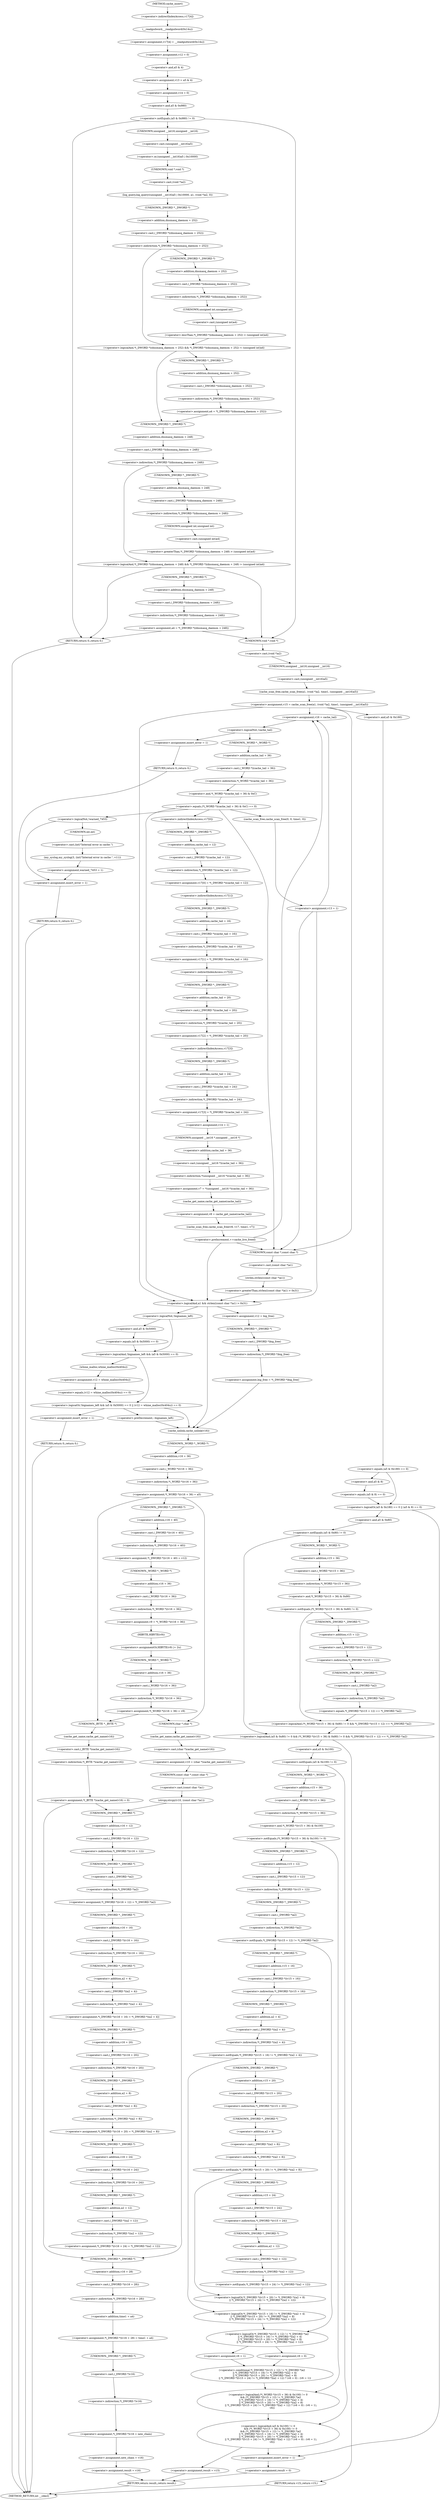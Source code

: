 digraph cache_insert {  
"1000134" [label = "(<operator>.assignment,v17[4] = __readgsdword(0x14u))" ]
"1000135" [label = "(<operator>.indirectIndexAccess,v17[4])" ]
"1000138" [label = "(__readgsdword,__readgsdword(0x14u))" ]
"1000140" [label = "(<operator>.assignment,v12 = 0)" ]
"1000143" [label = "(<operator>.assignment,v13 = a5 & 4)" ]
"1000145" [label = "(<operator>.and,a5 & 4)" ]
"1000148" [label = "(<operator>.assignment,v14 = 0)" ]
"1000152" [label = "(<operator>.notEquals,(a5 & 0x980) != 0)" ]
"1000153" [label = "(<operator>.and,a5 & 0x980)" ]
"1000158" [label = "(log_query,log_query((unsigned __int16)a5 | 0x10000, a1, (void *)a2, 0))" ]
"1000159" [label = "(<operator>.or,(unsigned __int16)a5 | 0x10000)" ]
"1000160" [label = "(<operator>.cast,(unsigned __int16)a5)" ]
"1000161" [label = "(UNKNOWN,unsigned __int16,unsigned __int16)" ]
"1000165" [label = "(<operator>.cast,(void *)a2)" ]
"1000166" [label = "(UNKNOWN,void *,void *)" ]
"1000170" [label = "(<operator>.logicalAnd,*(_DWORD *)(dnsmasq_daemon + 252) && *(_DWORD *)(dnsmasq_daemon + 252) < (unsigned int)a4)" ]
"1000171" [label = "(<operator>.indirection,*(_DWORD *)(dnsmasq_daemon + 252))" ]
"1000172" [label = "(<operator>.cast,(_DWORD *)(dnsmasq_daemon + 252))" ]
"1000173" [label = "(UNKNOWN,_DWORD *,_DWORD *)" ]
"1000174" [label = "(<operator>.addition,dnsmasq_daemon + 252)" ]
"1000177" [label = "(<operator>.lessThan,*(_DWORD *)(dnsmasq_daemon + 252) < (unsigned int)a4)" ]
"1000178" [label = "(<operator>.indirection,*(_DWORD *)(dnsmasq_daemon + 252))" ]
"1000179" [label = "(<operator>.cast,(_DWORD *)(dnsmasq_daemon + 252))" ]
"1000180" [label = "(UNKNOWN,_DWORD *,_DWORD *)" ]
"1000181" [label = "(<operator>.addition,dnsmasq_daemon + 252)" ]
"1000184" [label = "(<operator>.cast,(unsigned int)a4)" ]
"1000185" [label = "(UNKNOWN,unsigned int,unsigned int)" ]
"1000187" [label = "(<operator>.assignment,a4 = *(_DWORD *)(dnsmasq_daemon + 252))" ]
"1000189" [label = "(<operator>.indirection,*(_DWORD *)(dnsmasq_daemon + 252))" ]
"1000190" [label = "(<operator>.cast,(_DWORD *)(dnsmasq_daemon + 252))" ]
"1000191" [label = "(UNKNOWN,_DWORD *,_DWORD *)" ]
"1000192" [label = "(<operator>.addition,dnsmasq_daemon + 252)" ]
"1000196" [label = "(<operator>.logicalAnd,*(_DWORD *)(dnsmasq_daemon + 248) && *(_DWORD *)(dnsmasq_daemon + 248) > (unsigned int)a4)" ]
"1000197" [label = "(<operator>.indirection,*(_DWORD *)(dnsmasq_daemon + 248))" ]
"1000198" [label = "(<operator>.cast,(_DWORD *)(dnsmasq_daemon + 248))" ]
"1000199" [label = "(UNKNOWN,_DWORD *,_DWORD *)" ]
"1000200" [label = "(<operator>.addition,dnsmasq_daemon + 248)" ]
"1000203" [label = "(<operator>.greaterThan,*(_DWORD *)(dnsmasq_daemon + 248) > (unsigned int)a4)" ]
"1000204" [label = "(<operator>.indirection,*(_DWORD *)(dnsmasq_daemon + 248))" ]
"1000205" [label = "(<operator>.cast,(_DWORD *)(dnsmasq_daemon + 248))" ]
"1000206" [label = "(UNKNOWN,_DWORD *,_DWORD *)" ]
"1000207" [label = "(<operator>.addition,dnsmasq_daemon + 248)" ]
"1000210" [label = "(<operator>.cast,(unsigned int)a4)" ]
"1000211" [label = "(UNKNOWN,unsigned int,unsigned int)" ]
"1000213" [label = "(<operator>.assignment,a4 = *(_DWORD *)(dnsmasq_daemon + 248))" ]
"1000215" [label = "(<operator>.indirection,*(_DWORD *)(dnsmasq_daemon + 248))" ]
"1000216" [label = "(<operator>.cast,(_DWORD *)(dnsmasq_daemon + 248))" ]
"1000217" [label = "(UNKNOWN,_DWORD *,_DWORD *)" ]
"1000218" [label = "(<operator>.addition,dnsmasq_daemon + 248)" ]
"1000223" [label = "(RETURN,return 0;,return 0;)" ]
"1000225" [label = "(<operator>.assignment,v15 = cache_scan_free(a1, (void *)a2, time1, (unsigned __int16)a5))" ]
"1000227" [label = "(cache_scan_free,cache_scan_free(a1, (void *)a2, time1, (unsigned __int16)a5))" ]
"1000229" [label = "(<operator>.cast,(void *)a2)" ]
"1000230" [label = "(UNKNOWN,void *,void *)" ]
"1000233" [label = "(<operator>.cast,(unsigned __int16)a5)" ]
"1000234" [label = "(UNKNOWN,unsigned __int16,unsigned __int16)" ]
"1000240" [label = "(<operator>.logicalOr,(a5 & 0x180) == 0 || (a5 & 8) == 0)" ]
"1000241" [label = "(<operator>.equals,(a5 & 0x180) == 0)" ]
"1000242" [label = "(<operator>.and,a5 & 0x180)" ]
"1000246" [label = "(<operator>.equals,(a5 & 8) == 0)" ]
"1000247" [label = "(<operator>.and,a5 & 8)" ]
"1000253" [label = "(<operator>.logicalAnd,(a5 & 0x80) != 0 && (*(_WORD *)(v15 + 36) & 0x80) != 0 && *(_DWORD *)(v15 + 12) == *(_DWORD *)a2)" ]
"1000254" [label = "(<operator>.notEquals,(a5 & 0x80) != 0)" ]
"1000255" [label = "(<operator>.and,a5 & 0x80)" ]
"1000259" [label = "(<operator>.logicalAnd,(*(_WORD *)(v15 + 36) & 0x80) != 0 && *(_DWORD *)(v15 + 12) == *(_DWORD *)a2)" ]
"1000260" [label = "(<operator>.notEquals,(*(_WORD *)(v15 + 36) & 0x80) != 0)" ]
"1000261" [label = "(<operator>.and,*(_WORD *)(v15 + 36) & 0x80)" ]
"1000262" [label = "(<operator>.indirection,*(_WORD *)(v15 + 36))" ]
"1000263" [label = "(<operator>.cast,(_WORD *)(v15 + 36))" ]
"1000264" [label = "(UNKNOWN,_WORD *,_WORD *)" ]
"1000265" [label = "(<operator>.addition,v15 + 36)" ]
"1000270" [label = "(<operator>.equals,*(_DWORD *)(v15 + 12) == *(_DWORD *)a2)" ]
"1000271" [label = "(<operator>.indirection,*(_DWORD *)(v15 + 12))" ]
"1000272" [label = "(<operator>.cast,(_DWORD *)(v15 + 12))" ]
"1000273" [label = "(UNKNOWN,_DWORD *,_DWORD *)" ]
"1000274" [label = "(<operator>.addition,v15 + 12)" ]
"1000277" [label = "(<operator>.indirection,*(_DWORD *)a2)" ]
"1000278" [label = "(<operator>.cast,(_DWORD *)a2)" ]
"1000279" [label = "(UNKNOWN,_DWORD *,_DWORD *)" ]
"1000281" [label = "(RETURN,return v15;,return v15;)" ]
"1000284" [label = "(<operator>.logicalAnd,(a5 & 0x100) != 0\n      && (*(_WORD *)(v15 + 36) & 0x100) != 0\n      && (*(_DWORD *)(v15 + 12) != *(_DWORD *)a2\n       || *(_DWORD *)(v15 + 16) != *(_DWORD *)(a2 + 4)\n       || *(_DWORD *)(v15 + 20) != *(_DWORD *)(a2 + 8)\n       || *(_DWORD *)(v15 + 24) != *(_DWORD *)(a2 + 12) ? (v6 = 0) : (v6 = 1),\n          v6))" ]
"1000285" [label = "(<operator>.notEquals,(a5 & 0x100) != 0)" ]
"1000286" [label = "(<operator>.and,a5 & 0x100)" ]
"1000290" [label = "(<operator>.logicalAnd,(*(_WORD *)(v15 + 36) & 0x100) != 0\n      && (*(_DWORD *)(v15 + 12) != *(_DWORD *)a2\n       || *(_DWORD *)(v15 + 16) != *(_DWORD *)(a2 + 4)\n       || *(_DWORD *)(v15 + 20) != *(_DWORD *)(a2 + 8)\n       || *(_DWORD *)(v15 + 24) != *(_DWORD *)(a2 + 12) ? (v6 = 0) : (v6 = 1),\n          v6))" ]
"1000291" [label = "(<operator>.notEquals,(*(_WORD *)(v15 + 36) & 0x100) != 0)" ]
"1000292" [label = "(<operator>.and,*(_WORD *)(v15 + 36) & 0x100)" ]
"1000293" [label = "(<operator>.indirection,*(_WORD *)(v15 + 36))" ]
"1000294" [label = "(<operator>.cast,(_WORD *)(v15 + 36))" ]
"1000295" [label = "(UNKNOWN,_WORD *,_WORD *)" ]
"1000296" [label = "(<operator>.addition,v15 + 36)" ]
"1000302" [label = "(<operator>.conditional,*(_DWORD *)(v15 + 12) != *(_DWORD *)a2\n       || *(_DWORD *)(v15 + 16) != *(_DWORD *)(a2 + 4)\n       || *(_DWORD *)(v15 + 20) != *(_DWORD *)(a2 + 8)\n       || *(_DWORD *)(v15 + 24) != *(_DWORD *)(a2 + 12) ? (v6 = 0) : (v6 = 1))" ]
"1000303" [label = "(<operator>.logicalOr,*(_DWORD *)(v15 + 12) != *(_DWORD *)a2\n       || *(_DWORD *)(v15 + 16) != *(_DWORD *)(a2 + 4)\n       || *(_DWORD *)(v15 + 20) != *(_DWORD *)(a2 + 8)\n       || *(_DWORD *)(v15 + 24) != *(_DWORD *)(a2 + 12))" ]
"1000304" [label = "(<operator>.notEquals,*(_DWORD *)(v15 + 12) != *(_DWORD *)a2)" ]
"1000305" [label = "(<operator>.indirection,*(_DWORD *)(v15 + 12))" ]
"1000306" [label = "(<operator>.cast,(_DWORD *)(v15 + 12))" ]
"1000307" [label = "(UNKNOWN,_DWORD *,_DWORD *)" ]
"1000308" [label = "(<operator>.addition,v15 + 12)" ]
"1000311" [label = "(<operator>.indirection,*(_DWORD *)a2)" ]
"1000312" [label = "(<operator>.cast,(_DWORD *)a2)" ]
"1000313" [label = "(UNKNOWN,_DWORD *,_DWORD *)" ]
"1000315" [label = "(<operator>.logicalOr,*(_DWORD *)(v15 + 16) != *(_DWORD *)(a2 + 4)\n       || *(_DWORD *)(v15 + 20) != *(_DWORD *)(a2 + 8)\n       || *(_DWORD *)(v15 + 24) != *(_DWORD *)(a2 + 12))" ]
"1000316" [label = "(<operator>.notEquals,*(_DWORD *)(v15 + 16) != *(_DWORD *)(a2 + 4))" ]
"1000317" [label = "(<operator>.indirection,*(_DWORD *)(v15 + 16))" ]
"1000318" [label = "(<operator>.cast,(_DWORD *)(v15 + 16))" ]
"1000319" [label = "(UNKNOWN,_DWORD *,_DWORD *)" ]
"1000320" [label = "(<operator>.addition,v15 + 16)" ]
"1000323" [label = "(<operator>.indirection,*(_DWORD *)(a2 + 4))" ]
"1000324" [label = "(<operator>.cast,(_DWORD *)(a2 + 4))" ]
"1000325" [label = "(UNKNOWN,_DWORD *,_DWORD *)" ]
"1000326" [label = "(<operator>.addition,a2 + 4)" ]
"1000329" [label = "(<operator>.logicalOr,*(_DWORD *)(v15 + 20) != *(_DWORD *)(a2 + 8)\n       || *(_DWORD *)(v15 + 24) != *(_DWORD *)(a2 + 12))" ]
"1000330" [label = "(<operator>.notEquals,*(_DWORD *)(v15 + 20) != *(_DWORD *)(a2 + 8))" ]
"1000331" [label = "(<operator>.indirection,*(_DWORD *)(v15 + 20))" ]
"1000332" [label = "(<operator>.cast,(_DWORD *)(v15 + 20))" ]
"1000333" [label = "(UNKNOWN,_DWORD *,_DWORD *)" ]
"1000334" [label = "(<operator>.addition,v15 + 20)" ]
"1000337" [label = "(<operator>.indirection,*(_DWORD *)(a2 + 8))" ]
"1000338" [label = "(<operator>.cast,(_DWORD *)(a2 + 8))" ]
"1000339" [label = "(UNKNOWN,_DWORD *,_DWORD *)" ]
"1000340" [label = "(<operator>.addition,a2 + 8)" ]
"1000343" [label = "(<operator>.notEquals,*(_DWORD *)(v15 + 24) != *(_DWORD *)(a2 + 12))" ]
"1000344" [label = "(<operator>.indirection,*(_DWORD *)(v15 + 24))" ]
"1000345" [label = "(<operator>.cast,(_DWORD *)(v15 + 24))" ]
"1000346" [label = "(UNKNOWN,_DWORD *,_DWORD *)" ]
"1000347" [label = "(<operator>.addition,v15 + 24)" ]
"1000350" [label = "(<operator>.indirection,*(_DWORD *)(a2 + 12))" ]
"1000351" [label = "(<operator>.cast,(_DWORD *)(a2 + 12))" ]
"1000352" [label = "(UNKNOWN,_DWORD *,_DWORD *)" ]
"1000353" [label = "(<operator>.addition,a2 + 12)" ]
"1000356" [label = "(<operator>.assignment,v6 = 0)" ]
"1000359" [label = "(<operator>.assignment,v6 = 1)" ]
"1000364" [label = "(<operator>.assignment,result = v15)" ]
"1000370" [label = "(<operator>.assignment,insert_error = 1)" ]
"1000373" [label = "(<operator>.assignment,result = 0)" ]
"1000381" [label = "(<operator>.assignment,v16 = cache_tail)" ]
"1000385" [label = "(<operator>.logicalNot,!cache_tail)" ]
"1000388" [label = "(<operator>.assignment,insert_error = 1)" ]
"1000391" [label = "(RETURN,return 0;,return 0;)" ]
"1000394" [label = "(<operator>.equals,(*(_WORD *)(cache_tail + 36) & 0xC) == 0)" ]
"1000395" [label = "(<operator>.and,*(_WORD *)(cache_tail + 36) & 0xC)" ]
"1000396" [label = "(<operator>.indirection,*(_WORD *)(cache_tail + 36))" ]
"1000397" [label = "(<operator>.cast,(_WORD *)(cache_tail + 36))" ]
"1000398" [label = "(UNKNOWN,_WORD *,_WORD *)" ]
"1000399" [label = "(<operator>.addition,cache_tail + 36)" ]
"1000409" [label = "(<operator>.logicalNot,!warned_7453)" ]
"1000412" [label = "(my_syslog,my_syslog(3, (int)\"Internal error in cache.\", v11))" ]
"1000414" [label = "(<operator>.cast,(int)\"Internal error in cache.\")" ]
"1000415" [label = "(UNKNOWN,int,int)" ]
"1000418" [label = "(<operator>.assignment,warned_7453 = 1)" ]
"1000421" [label = "(<operator>.assignment,insert_error = 1)" ]
"1000424" [label = "(RETURN,return 0;,return 0;)" ]
"1000429" [label = "(<operator>.assignment,v17[0] = *(_DWORD *)(cache_tail + 12))" ]
"1000430" [label = "(<operator>.indirectIndexAccess,v17[0])" ]
"1000433" [label = "(<operator>.indirection,*(_DWORD *)(cache_tail + 12))" ]
"1000434" [label = "(<operator>.cast,(_DWORD *)(cache_tail + 12))" ]
"1000435" [label = "(UNKNOWN,_DWORD *,_DWORD *)" ]
"1000436" [label = "(<operator>.addition,cache_tail + 12)" ]
"1000439" [label = "(<operator>.assignment,v17[1] = *(_DWORD *)(cache_tail + 16))" ]
"1000440" [label = "(<operator>.indirectIndexAccess,v17[1])" ]
"1000443" [label = "(<operator>.indirection,*(_DWORD *)(cache_tail + 16))" ]
"1000444" [label = "(<operator>.cast,(_DWORD *)(cache_tail + 16))" ]
"1000445" [label = "(UNKNOWN,_DWORD *,_DWORD *)" ]
"1000446" [label = "(<operator>.addition,cache_tail + 16)" ]
"1000449" [label = "(<operator>.assignment,v17[2] = *(_DWORD *)(cache_tail + 20))" ]
"1000450" [label = "(<operator>.indirectIndexAccess,v17[2])" ]
"1000453" [label = "(<operator>.indirection,*(_DWORD *)(cache_tail + 20))" ]
"1000454" [label = "(<operator>.cast,(_DWORD *)(cache_tail + 20))" ]
"1000455" [label = "(UNKNOWN,_DWORD *,_DWORD *)" ]
"1000456" [label = "(<operator>.addition,cache_tail + 20)" ]
"1000459" [label = "(<operator>.assignment,v17[3] = *(_DWORD *)(cache_tail + 24))" ]
"1000460" [label = "(<operator>.indirectIndexAccess,v17[3])" ]
"1000463" [label = "(<operator>.indirection,*(_DWORD *)(cache_tail + 24))" ]
"1000464" [label = "(<operator>.cast,(_DWORD *)(cache_tail + 24))" ]
"1000465" [label = "(UNKNOWN,_DWORD *,_DWORD *)" ]
"1000466" [label = "(<operator>.addition,cache_tail + 24)" ]
"1000469" [label = "(<operator>.assignment,v14 = 1)" ]
"1000472" [label = "(<operator>.assignment,v7 = *(unsigned __int16 *)(cache_tail + 36))" ]
"1000474" [label = "(<operator>.indirection,*(unsigned __int16 *)(cache_tail + 36))" ]
"1000475" [label = "(<operator>.cast,(unsigned __int16 *)(cache_tail + 36))" ]
"1000476" [label = "(UNKNOWN,unsigned __int16 *,unsigned __int16 *)" ]
"1000477" [label = "(<operator>.addition,cache_tail + 36)" ]
"1000480" [label = "(<operator>.assignment,v8 = cache_get_name(cache_tail))" ]
"1000482" [label = "(cache_get_name,cache_get_name(cache_tail))" ]
"1000484" [label = "(cache_scan_free,cache_scan_free(v8, v17, time1, v7))" ]
"1000489" [label = "(<operator>.preIncrement,++cache_live_freed)" ]
"1000493" [label = "(cache_scan_free,cache_scan_free(0, 0, time1, 0))" ]
"1000498" [label = "(<operator>.assignment,v13 = 1)" ]
"1000502" [label = "(<operator>.logicalAnd,a1 && strlen((const char *)a1) > 0x31)" ]
"1000504" [label = "(<operator>.greaterThan,strlen((const char *)a1) > 0x31)" ]
"1000505" [label = "(strlen,strlen((const char *)a1))" ]
"1000506" [label = "(<operator>.cast,(const char *)a1)" ]
"1000507" [label = "(UNKNOWN,const char *,const char *)" ]
"1000514" [label = "(<operator>.assignment,v12 = big_free)" ]
"1000517" [label = "(<operator>.assignment,big_free = *(_DWORD *)big_free)" ]
"1000519" [label = "(<operator>.indirection,*(_DWORD *)big_free)" ]
"1000520" [label = "(<operator>.cast,(_DWORD *)big_free)" ]
"1000521" [label = "(UNKNOWN,_DWORD *,_DWORD *)" ]
"1000526" [label = "(<operator>.logicalOr,!bignames_left && (a5 & 0x5000) == 0 || (v12 = whine_malloc(0x404u)) == 0)" ]
"1000527" [label = "(<operator>.logicalAnd,!bignames_left && (a5 & 0x5000) == 0)" ]
"1000528" [label = "(<operator>.logicalNot,!bignames_left)" ]
"1000530" [label = "(<operator>.equals,(a5 & 0x5000) == 0)" ]
"1000531" [label = "(<operator>.and,a5 & 0x5000)" ]
"1000535" [label = "(<operator>.equals,(v12 = whine_malloc(0x404u)) == 0)" ]
"1000536" [label = "(<operator>.assignment,v12 = whine_malloc(0x404u))" ]
"1000538" [label = "(whine_malloc,whine_malloc(0x404u))" ]
"1000542" [label = "(<operator>.assignment,insert_error = 1)" ]
"1000545" [label = "(RETURN,return 0;,return 0;)" ]
"1000549" [label = "(<operator>.preDecrement,--bignames_left)" ]
"1000551" [label = "(cache_unlink,cache_unlink(v16))" ]
"1000553" [label = "(<operator>.assignment,*(_WORD *)(v16 + 36) = a5)" ]
"1000554" [label = "(<operator>.indirection,*(_WORD *)(v16 + 36))" ]
"1000555" [label = "(<operator>.cast,(_WORD *)(v16 + 36))" ]
"1000556" [label = "(UNKNOWN,_WORD *,_WORD *)" ]
"1000557" [label = "(<operator>.addition,v16 + 36)" ]
"1000564" [label = "(<operator>.assignment,*(_DWORD *)(v16 + 40) = v12)" ]
"1000565" [label = "(<operator>.indirection,*(_DWORD *)(v16 + 40))" ]
"1000566" [label = "(<operator>.cast,(_DWORD *)(v16 + 40))" ]
"1000567" [label = "(UNKNOWN,_DWORD *,_DWORD *)" ]
"1000568" [label = "(<operator>.addition,v16 + 40)" ]
"1000572" [label = "(<operator>.assignment,v9 = *(_WORD *)(v16 + 36))" ]
"1000574" [label = "(<operator>.indirection,*(_WORD *)(v16 + 36))" ]
"1000575" [label = "(<operator>.cast,(_WORD *)(v16 + 36))" ]
"1000576" [label = "(UNKNOWN,_WORD *,_WORD *)" ]
"1000577" [label = "(<operator>.addition,v16 + 36)" ]
"1000580" [label = "(<operators>.assignmentOr,HIBYTE(v9) |= 2u)" ]
"1000581" [label = "(HIBYTE,HIBYTE(v9))" ]
"1000584" [label = "(<operator>.assignment,*(_WORD *)(v16 + 36) = v9)" ]
"1000585" [label = "(<operator>.indirection,*(_WORD *)(v16 + 36))" ]
"1000586" [label = "(<operator>.cast,(_WORD *)(v16 + 36))" ]
"1000587" [label = "(UNKNOWN,_WORD *,_WORD *)" ]
"1000588" [label = "(<operator>.addition,v16 + 36)" ]
"1000595" [label = "(<operator>.assignment,v10 = (char *)cache_get_name(v16))" ]
"1000597" [label = "(<operator>.cast,(char *)cache_get_name(v16))" ]
"1000598" [label = "(UNKNOWN,char *,char *)" ]
"1000599" [label = "(cache_get_name,cache_get_name(v16))" ]
"1000601" [label = "(strcpy,strcpy(v10, (const char *)a1))" ]
"1000603" [label = "(<operator>.cast,(const char *)a1)" ]
"1000604" [label = "(UNKNOWN,const char *,const char *)" ]
"1000608" [label = "(<operator>.assignment,*(_BYTE *)cache_get_name(v16) = 0)" ]
"1000609" [label = "(<operator>.indirection,*(_BYTE *)cache_get_name(v16))" ]
"1000610" [label = "(<operator>.cast,(_BYTE *)cache_get_name(v16))" ]
"1000611" [label = "(UNKNOWN,_BYTE *,_BYTE *)" ]
"1000612" [label = "(cache_get_name,cache_get_name(v16))" ]
"1000618" [label = "(<operator>.assignment,*(_DWORD *)(v16 + 12) = *(_DWORD *)a2)" ]
"1000619" [label = "(<operator>.indirection,*(_DWORD *)(v16 + 12))" ]
"1000620" [label = "(<operator>.cast,(_DWORD *)(v16 + 12))" ]
"1000621" [label = "(UNKNOWN,_DWORD *,_DWORD *)" ]
"1000622" [label = "(<operator>.addition,v16 + 12)" ]
"1000625" [label = "(<operator>.indirection,*(_DWORD *)a2)" ]
"1000626" [label = "(<operator>.cast,(_DWORD *)a2)" ]
"1000627" [label = "(UNKNOWN,_DWORD *,_DWORD *)" ]
"1000629" [label = "(<operator>.assignment,*(_DWORD *)(v16 + 16) = *(_DWORD *)(a2 + 4))" ]
"1000630" [label = "(<operator>.indirection,*(_DWORD *)(v16 + 16))" ]
"1000631" [label = "(<operator>.cast,(_DWORD *)(v16 + 16))" ]
"1000632" [label = "(UNKNOWN,_DWORD *,_DWORD *)" ]
"1000633" [label = "(<operator>.addition,v16 + 16)" ]
"1000636" [label = "(<operator>.indirection,*(_DWORD *)(a2 + 4))" ]
"1000637" [label = "(<operator>.cast,(_DWORD *)(a2 + 4))" ]
"1000638" [label = "(UNKNOWN,_DWORD *,_DWORD *)" ]
"1000639" [label = "(<operator>.addition,a2 + 4)" ]
"1000642" [label = "(<operator>.assignment,*(_DWORD *)(v16 + 20) = *(_DWORD *)(a2 + 8))" ]
"1000643" [label = "(<operator>.indirection,*(_DWORD *)(v16 + 20))" ]
"1000644" [label = "(<operator>.cast,(_DWORD *)(v16 + 20))" ]
"1000645" [label = "(UNKNOWN,_DWORD *,_DWORD *)" ]
"1000646" [label = "(<operator>.addition,v16 + 20)" ]
"1000649" [label = "(<operator>.indirection,*(_DWORD *)(a2 + 8))" ]
"1000650" [label = "(<operator>.cast,(_DWORD *)(a2 + 8))" ]
"1000651" [label = "(UNKNOWN,_DWORD *,_DWORD *)" ]
"1000652" [label = "(<operator>.addition,a2 + 8)" ]
"1000655" [label = "(<operator>.assignment,*(_DWORD *)(v16 + 24) = *(_DWORD *)(a2 + 12))" ]
"1000656" [label = "(<operator>.indirection,*(_DWORD *)(v16 + 24))" ]
"1000657" [label = "(<operator>.cast,(_DWORD *)(v16 + 24))" ]
"1000658" [label = "(UNKNOWN,_DWORD *,_DWORD *)" ]
"1000659" [label = "(<operator>.addition,v16 + 24)" ]
"1000662" [label = "(<operator>.indirection,*(_DWORD *)(a2 + 12))" ]
"1000663" [label = "(<operator>.cast,(_DWORD *)(a2 + 12))" ]
"1000664" [label = "(UNKNOWN,_DWORD *,_DWORD *)" ]
"1000665" [label = "(<operator>.addition,a2 + 12)" ]
"1000668" [label = "(<operator>.assignment,*(_DWORD *)(v16 + 28) = time1 + a4)" ]
"1000669" [label = "(<operator>.indirection,*(_DWORD *)(v16 + 28))" ]
"1000670" [label = "(<operator>.cast,(_DWORD *)(v16 + 28))" ]
"1000671" [label = "(UNKNOWN,_DWORD *,_DWORD *)" ]
"1000672" [label = "(<operator>.addition,v16 + 28)" ]
"1000675" [label = "(<operator>.addition,time1 + a4)" ]
"1000678" [label = "(<operator>.assignment,*(_DWORD *)v16 = new_chain)" ]
"1000679" [label = "(<operator>.indirection,*(_DWORD *)v16)" ]
"1000680" [label = "(<operator>.cast,(_DWORD *)v16)" ]
"1000681" [label = "(UNKNOWN,_DWORD *,_DWORD *)" ]
"1000684" [label = "(<operator>.assignment,new_chain = v16)" ]
"1000687" [label = "(<operator>.assignment,result = v16)" ]
"1000690" [label = "(RETURN,return result;,return result;)" ]
"1000114" [label = "(METHOD,cache_insert)" ]
"1000692" [label = "(METHOD_RETURN,int __cdecl)" ]
  "1000134" -> "1000140" 
  "1000135" -> "1000138" 
  "1000138" -> "1000134" 
  "1000140" -> "1000145" 
  "1000143" -> "1000148" 
  "1000145" -> "1000143" 
  "1000148" -> "1000153" 
  "1000152" -> "1000161" 
  "1000152" -> "1000223" 
  "1000152" -> "1000230" 
  "1000153" -> "1000152" 
  "1000158" -> "1000173" 
  "1000159" -> "1000166" 
  "1000160" -> "1000159" 
  "1000161" -> "1000160" 
  "1000165" -> "1000158" 
  "1000166" -> "1000165" 
  "1000170" -> "1000199" 
  "1000170" -> "1000191" 
  "1000171" -> "1000180" 
  "1000171" -> "1000170" 
  "1000172" -> "1000171" 
  "1000173" -> "1000174" 
  "1000174" -> "1000172" 
  "1000177" -> "1000170" 
  "1000178" -> "1000185" 
  "1000179" -> "1000178" 
  "1000180" -> "1000181" 
  "1000181" -> "1000179" 
  "1000184" -> "1000177" 
  "1000185" -> "1000184" 
  "1000187" -> "1000199" 
  "1000189" -> "1000187" 
  "1000190" -> "1000189" 
  "1000191" -> "1000192" 
  "1000192" -> "1000190" 
  "1000196" -> "1000217" 
  "1000196" -> "1000223" 
  "1000196" -> "1000230" 
  "1000197" -> "1000206" 
  "1000197" -> "1000196" 
  "1000198" -> "1000197" 
  "1000199" -> "1000200" 
  "1000200" -> "1000198" 
  "1000203" -> "1000196" 
  "1000204" -> "1000211" 
  "1000205" -> "1000204" 
  "1000206" -> "1000207" 
  "1000207" -> "1000205" 
  "1000210" -> "1000203" 
  "1000211" -> "1000210" 
  "1000213" -> "1000223" 
  "1000213" -> "1000230" 
  "1000215" -> "1000213" 
  "1000216" -> "1000215" 
  "1000217" -> "1000218" 
  "1000218" -> "1000216" 
  "1000223" -> "1000692" 
  "1000225" -> "1000242" 
  "1000225" -> "1000381" 
  "1000225" -> "1000507" 
  "1000225" -> "1000502" 
  "1000227" -> "1000225" 
  "1000229" -> "1000234" 
  "1000230" -> "1000229" 
  "1000233" -> "1000227" 
  "1000234" -> "1000233" 
  "1000240" -> "1000370" 
  "1000240" -> "1000255" 
  "1000241" -> "1000240" 
  "1000241" -> "1000247" 
  "1000242" -> "1000241" 
  "1000246" -> "1000240" 
  "1000247" -> "1000246" 
  "1000253" -> "1000281" 
  "1000253" -> "1000286" 
  "1000254" -> "1000264" 
  "1000254" -> "1000253" 
  "1000255" -> "1000254" 
  "1000259" -> "1000253" 
  "1000260" -> "1000273" 
  "1000260" -> "1000259" 
  "1000261" -> "1000260" 
  "1000262" -> "1000261" 
  "1000263" -> "1000262" 
  "1000264" -> "1000265" 
  "1000265" -> "1000263" 
  "1000270" -> "1000259" 
  "1000271" -> "1000279" 
  "1000272" -> "1000271" 
  "1000273" -> "1000274" 
  "1000274" -> "1000272" 
  "1000277" -> "1000270" 
  "1000278" -> "1000277" 
  "1000279" -> "1000278" 
  "1000281" -> "1000692" 
  "1000284" -> "1000364" 
  "1000284" -> "1000370" 
  "1000285" -> "1000295" 
  "1000285" -> "1000284" 
  "1000286" -> "1000285" 
  "1000290" -> "1000284" 
  "1000291" -> "1000307" 
  "1000291" -> "1000290" 
  "1000292" -> "1000291" 
  "1000293" -> "1000292" 
  "1000294" -> "1000293" 
  "1000295" -> "1000296" 
  "1000296" -> "1000294" 
  "1000302" -> "1000290" 
  "1000303" -> "1000356" 
  "1000303" -> "1000359" 
  "1000304" -> "1000319" 
  "1000304" -> "1000303" 
  "1000305" -> "1000313" 
  "1000306" -> "1000305" 
  "1000307" -> "1000308" 
  "1000308" -> "1000306" 
  "1000311" -> "1000304" 
  "1000312" -> "1000311" 
  "1000313" -> "1000312" 
  "1000315" -> "1000303" 
  "1000316" -> "1000333" 
  "1000316" -> "1000315" 
  "1000317" -> "1000325" 
  "1000318" -> "1000317" 
  "1000319" -> "1000320" 
  "1000320" -> "1000318" 
  "1000323" -> "1000316" 
  "1000324" -> "1000323" 
  "1000325" -> "1000326" 
  "1000326" -> "1000324" 
  "1000329" -> "1000315" 
  "1000330" -> "1000346" 
  "1000330" -> "1000329" 
  "1000331" -> "1000339" 
  "1000332" -> "1000331" 
  "1000333" -> "1000334" 
  "1000334" -> "1000332" 
  "1000337" -> "1000330" 
  "1000338" -> "1000337" 
  "1000339" -> "1000340" 
  "1000340" -> "1000338" 
  "1000343" -> "1000329" 
  "1000344" -> "1000352" 
  "1000345" -> "1000344" 
  "1000346" -> "1000347" 
  "1000347" -> "1000345" 
  "1000350" -> "1000343" 
  "1000351" -> "1000350" 
  "1000352" -> "1000353" 
  "1000353" -> "1000351" 
  "1000356" -> "1000302" 
  "1000359" -> "1000302" 
  "1000364" -> "1000690" 
  "1000370" -> "1000373" 
  "1000373" -> "1000690" 
  "1000381" -> "1000385" 
  "1000385" -> "1000398" 
  "1000385" -> "1000388" 
  "1000388" -> "1000391" 
  "1000391" -> "1000692" 
  "1000394" -> "1000507" 
  "1000394" -> "1000502" 
  "1000394" -> "1000409" 
  "1000394" -> "1000430" 
  "1000394" -> "1000493" 
  "1000395" -> "1000394" 
  "1000396" -> "1000395" 
  "1000397" -> "1000396" 
  "1000398" -> "1000399" 
  "1000399" -> "1000397" 
  "1000409" -> "1000415" 
  "1000409" -> "1000421" 
  "1000412" -> "1000418" 
  "1000414" -> "1000412" 
  "1000415" -> "1000414" 
  "1000418" -> "1000421" 
  "1000421" -> "1000424" 
  "1000424" -> "1000692" 
  "1000429" -> "1000440" 
  "1000430" -> "1000435" 
  "1000433" -> "1000429" 
  "1000434" -> "1000433" 
  "1000435" -> "1000436" 
  "1000436" -> "1000434" 
  "1000439" -> "1000450" 
  "1000440" -> "1000445" 
  "1000443" -> "1000439" 
  "1000444" -> "1000443" 
  "1000445" -> "1000446" 
  "1000446" -> "1000444" 
  "1000449" -> "1000460" 
  "1000450" -> "1000455" 
  "1000453" -> "1000449" 
  "1000454" -> "1000453" 
  "1000455" -> "1000456" 
  "1000456" -> "1000454" 
  "1000459" -> "1000469" 
  "1000460" -> "1000465" 
  "1000463" -> "1000459" 
  "1000464" -> "1000463" 
  "1000465" -> "1000466" 
  "1000466" -> "1000464" 
  "1000469" -> "1000476" 
  "1000472" -> "1000482" 
  "1000474" -> "1000472" 
  "1000475" -> "1000474" 
  "1000476" -> "1000477" 
  "1000477" -> "1000475" 
  "1000480" -> "1000484" 
  "1000482" -> "1000480" 
  "1000484" -> "1000489" 
  "1000489" -> "1000381" 
  "1000489" -> "1000507" 
  "1000489" -> "1000502" 
  "1000493" -> "1000498" 
  "1000498" -> "1000381" 
  "1000498" -> "1000507" 
  "1000498" -> "1000502" 
  "1000502" -> "1000514" 
  "1000502" -> "1000528" 
  "1000502" -> "1000551" 
  "1000504" -> "1000502" 
  "1000505" -> "1000504" 
  "1000506" -> "1000505" 
  "1000507" -> "1000506" 
  "1000514" -> "1000521" 
  "1000517" -> "1000551" 
  "1000519" -> "1000517" 
  "1000520" -> "1000519" 
  "1000521" -> "1000520" 
  "1000526" -> "1000542" 
  "1000526" -> "1000549" 
  "1000526" -> "1000551" 
  "1000527" -> "1000526" 
  "1000527" -> "1000538" 
  "1000528" -> "1000527" 
  "1000528" -> "1000531" 
  "1000530" -> "1000527" 
  "1000531" -> "1000530" 
  "1000535" -> "1000526" 
  "1000536" -> "1000535" 
  "1000538" -> "1000536" 
  "1000542" -> "1000545" 
  "1000545" -> "1000692" 
  "1000549" -> "1000551" 
  "1000551" -> "1000556" 
  "1000553" -> "1000567" 
  "1000553" -> "1000611" 
  "1000553" -> "1000598" 
  "1000554" -> "1000553" 
  "1000555" -> "1000554" 
  "1000556" -> "1000557" 
  "1000557" -> "1000555" 
  "1000564" -> "1000576" 
  "1000565" -> "1000564" 
  "1000566" -> "1000565" 
  "1000567" -> "1000568" 
  "1000568" -> "1000566" 
  "1000572" -> "1000581" 
  "1000574" -> "1000572" 
  "1000575" -> "1000574" 
  "1000576" -> "1000577" 
  "1000577" -> "1000575" 
  "1000580" -> "1000587" 
  "1000581" -> "1000580" 
  "1000584" -> "1000611" 
  "1000584" -> "1000598" 
  "1000585" -> "1000584" 
  "1000586" -> "1000585" 
  "1000587" -> "1000588" 
  "1000588" -> "1000586" 
  "1000595" -> "1000604" 
  "1000597" -> "1000595" 
  "1000598" -> "1000599" 
  "1000599" -> "1000597" 
  "1000601" -> "1000621" 
  "1000601" -> "1000671" 
  "1000603" -> "1000601" 
  "1000604" -> "1000603" 
  "1000608" -> "1000621" 
  "1000608" -> "1000671" 
  "1000609" -> "1000608" 
  "1000610" -> "1000609" 
  "1000611" -> "1000612" 
  "1000612" -> "1000610" 
  "1000618" -> "1000632" 
  "1000619" -> "1000627" 
  "1000620" -> "1000619" 
  "1000621" -> "1000622" 
  "1000622" -> "1000620" 
  "1000625" -> "1000618" 
  "1000626" -> "1000625" 
  "1000627" -> "1000626" 
  "1000629" -> "1000645" 
  "1000630" -> "1000638" 
  "1000631" -> "1000630" 
  "1000632" -> "1000633" 
  "1000633" -> "1000631" 
  "1000636" -> "1000629" 
  "1000637" -> "1000636" 
  "1000638" -> "1000639" 
  "1000639" -> "1000637" 
  "1000642" -> "1000658" 
  "1000643" -> "1000651" 
  "1000644" -> "1000643" 
  "1000645" -> "1000646" 
  "1000646" -> "1000644" 
  "1000649" -> "1000642" 
  "1000650" -> "1000649" 
  "1000651" -> "1000652" 
  "1000652" -> "1000650" 
  "1000655" -> "1000671" 
  "1000656" -> "1000664" 
  "1000657" -> "1000656" 
  "1000658" -> "1000659" 
  "1000659" -> "1000657" 
  "1000662" -> "1000655" 
  "1000663" -> "1000662" 
  "1000664" -> "1000665" 
  "1000665" -> "1000663" 
  "1000668" -> "1000681" 
  "1000669" -> "1000675" 
  "1000670" -> "1000669" 
  "1000671" -> "1000672" 
  "1000672" -> "1000670" 
  "1000675" -> "1000668" 
  "1000678" -> "1000684" 
  "1000679" -> "1000678" 
  "1000680" -> "1000679" 
  "1000681" -> "1000680" 
  "1000684" -> "1000687" 
  "1000687" -> "1000690" 
  "1000690" -> "1000692" 
  "1000114" -> "1000135" 
}
